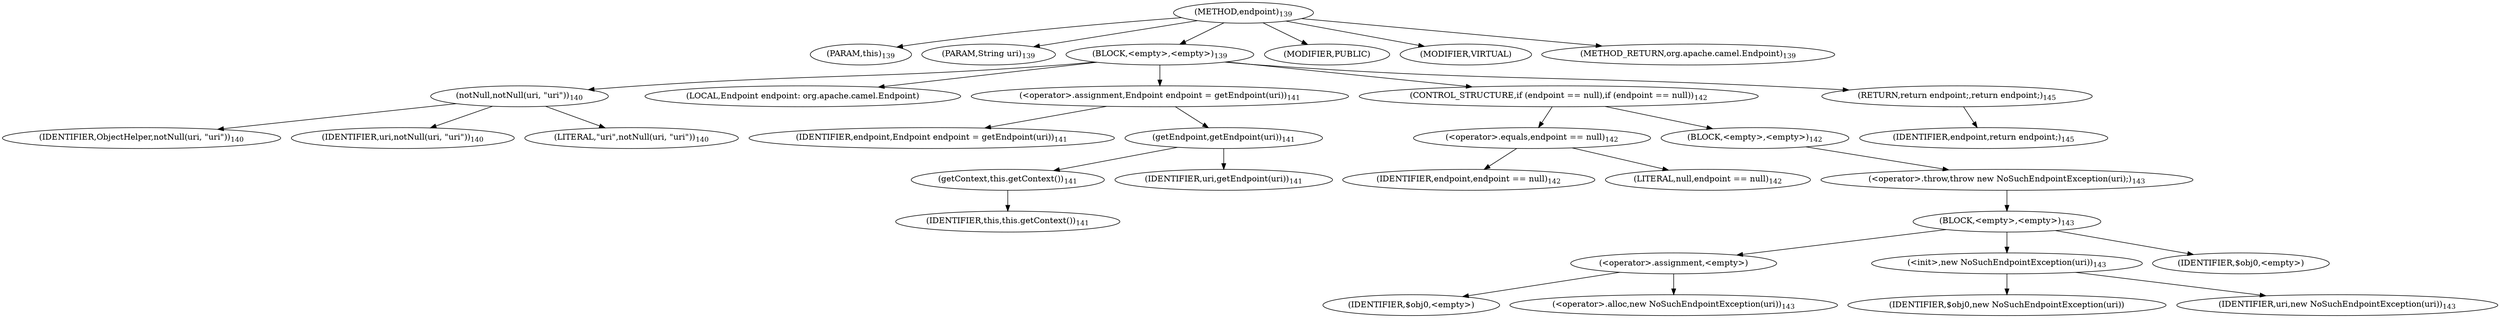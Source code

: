 digraph "endpoint" {  
"240" [label = <(METHOD,endpoint)<SUB>139</SUB>> ]
"10" [label = <(PARAM,this)<SUB>139</SUB>> ]
"241" [label = <(PARAM,String uri)<SUB>139</SUB>> ]
"242" [label = <(BLOCK,&lt;empty&gt;,&lt;empty&gt;)<SUB>139</SUB>> ]
"243" [label = <(notNull,notNull(uri, &quot;uri&quot;))<SUB>140</SUB>> ]
"244" [label = <(IDENTIFIER,ObjectHelper,notNull(uri, &quot;uri&quot;))<SUB>140</SUB>> ]
"245" [label = <(IDENTIFIER,uri,notNull(uri, &quot;uri&quot;))<SUB>140</SUB>> ]
"246" [label = <(LITERAL,&quot;uri&quot;,notNull(uri, &quot;uri&quot;))<SUB>140</SUB>> ]
"247" [label = <(LOCAL,Endpoint endpoint: org.apache.camel.Endpoint)> ]
"248" [label = <(&lt;operator&gt;.assignment,Endpoint endpoint = getEndpoint(uri))<SUB>141</SUB>> ]
"249" [label = <(IDENTIFIER,endpoint,Endpoint endpoint = getEndpoint(uri))<SUB>141</SUB>> ]
"250" [label = <(getEndpoint,getEndpoint(uri))<SUB>141</SUB>> ]
"251" [label = <(getContext,this.getContext())<SUB>141</SUB>> ]
"9" [label = <(IDENTIFIER,this,this.getContext())<SUB>141</SUB>> ]
"252" [label = <(IDENTIFIER,uri,getEndpoint(uri))<SUB>141</SUB>> ]
"253" [label = <(CONTROL_STRUCTURE,if (endpoint == null),if (endpoint == null))<SUB>142</SUB>> ]
"254" [label = <(&lt;operator&gt;.equals,endpoint == null)<SUB>142</SUB>> ]
"255" [label = <(IDENTIFIER,endpoint,endpoint == null)<SUB>142</SUB>> ]
"256" [label = <(LITERAL,null,endpoint == null)<SUB>142</SUB>> ]
"257" [label = <(BLOCK,&lt;empty&gt;,&lt;empty&gt;)<SUB>142</SUB>> ]
"258" [label = <(&lt;operator&gt;.throw,throw new NoSuchEndpointException(uri);)<SUB>143</SUB>> ]
"259" [label = <(BLOCK,&lt;empty&gt;,&lt;empty&gt;)<SUB>143</SUB>> ]
"260" [label = <(&lt;operator&gt;.assignment,&lt;empty&gt;)> ]
"261" [label = <(IDENTIFIER,$obj0,&lt;empty&gt;)> ]
"262" [label = <(&lt;operator&gt;.alloc,new NoSuchEndpointException(uri))<SUB>143</SUB>> ]
"263" [label = <(&lt;init&gt;,new NoSuchEndpointException(uri))<SUB>143</SUB>> ]
"264" [label = <(IDENTIFIER,$obj0,new NoSuchEndpointException(uri))> ]
"265" [label = <(IDENTIFIER,uri,new NoSuchEndpointException(uri))<SUB>143</SUB>> ]
"266" [label = <(IDENTIFIER,$obj0,&lt;empty&gt;)> ]
"267" [label = <(RETURN,return endpoint;,return endpoint;)<SUB>145</SUB>> ]
"268" [label = <(IDENTIFIER,endpoint,return endpoint;)<SUB>145</SUB>> ]
"269" [label = <(MODIFIER,PUBLIC)> ]
"270" [label = <(MODIFIER,VIRTUAL)> ]
"271" [label = <(METHOD_RETURN,org.apache.camel.Endpoint)<SUB>139</SUB>> ]
  "240" -> "10" 
  "240" -> "241" 
  "240" -> "242" 
  "240" -> "269" 
  "240" -> "270" 
  "240" -> "271" 
  "242" -> "243" 
  "242" -> "247" 
  "242" -> "248" 
  "242" -> "253" 
  "242" -> "267" 
  "243" -> "244" 
  "243" -> "245" 
  "243" -> "246" 
  "248" -> "249" 
  "248" -> "250" 
  "250" -> "251" 
  "250" -> "252" 
  "251" -> "9" 
  "253" -> "254" 
  "253" -> "257" 
  "254" -> "255" 
  "254" -> "256" 
  "257" -> "258" 
  "258" -> "259" 
  "259" -> "260" 
  "259" -> "263" 
  "259" -> "266" 
  "260" -> "261" 
  "260" -> "262" 
  "263" -> "264" 
  "263" -> "265" 
  "267" -> "268" 
}
